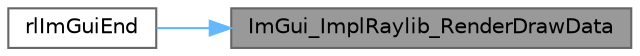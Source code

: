 digraph "ImGui_ImplRaylib_RenderDrawData"
{
 // LATEX_PDF_SIZE
  bgcolor="transparent";
  edge [fontname=Helvetica,fontsize=10,labelfontname=Helvetica,labelfontsize=10];
  node [fontname=Helvetica,fontsize=10,shape=box,height=0.2,width=0.4];
  rankdir="RL";
  Node1 [id="Node000001",label="ImGui_ImplRaylib_RenderDrawData",height=0.2,width=0.4,color="gray40", fillcolor="grey60", style="filled", fontcolor="black",tooltip=" "];
  Node1 -> Node2 [id="edge1_Node000001_Node000002",dir="back",color="steelblue1",style="solid",tooltip=" "];
  Node2 [id="Node000002",label="rlImGuiEnd",height=0.2,width=0.4,color="grey40", fillcolor="white", style="filled",URL="$rl_im_gui_8cpp.html#ad57e5c3391dba7d992f073d30255f866",tooltip="Ends an ImGui frame and submits all ImGui drawing to raylib for processing. Calls ImGui:Render,..."];
}

